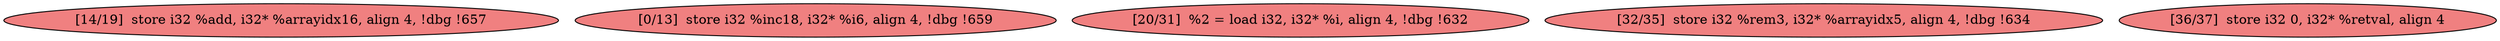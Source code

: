 
digraph G {


node42 [fillcolor=lightcoral,label="[14/19]  store i32 %add, i32* %arrayidx16, align 4, !dbg !657",shape=ellipse,style=filled ]
node41 [fillcolor=lightcoral,label="[0/13]  store i32 %inc18, i32* %i6, align 4, !dbg !659",shape=ellipse,style=filled ]
node40 [fillcolor=lightcoral,label="[20/31]  %2 = load i32, i32* %i, align 4, !dbg !632",shape=ellipse,style=filled ]
node38 [fillcolor=lightcoral,label="[32/35]  store i32 %rem3, i32* %arrayidx5, align 4, !dbg !634",shape=ellipse,style=filled ]
node39 [fillcolor=lightcoral,label="[36/37]  store i32 0, i32* %retval, align 4",shape=ellipse,style=filled ]



}
